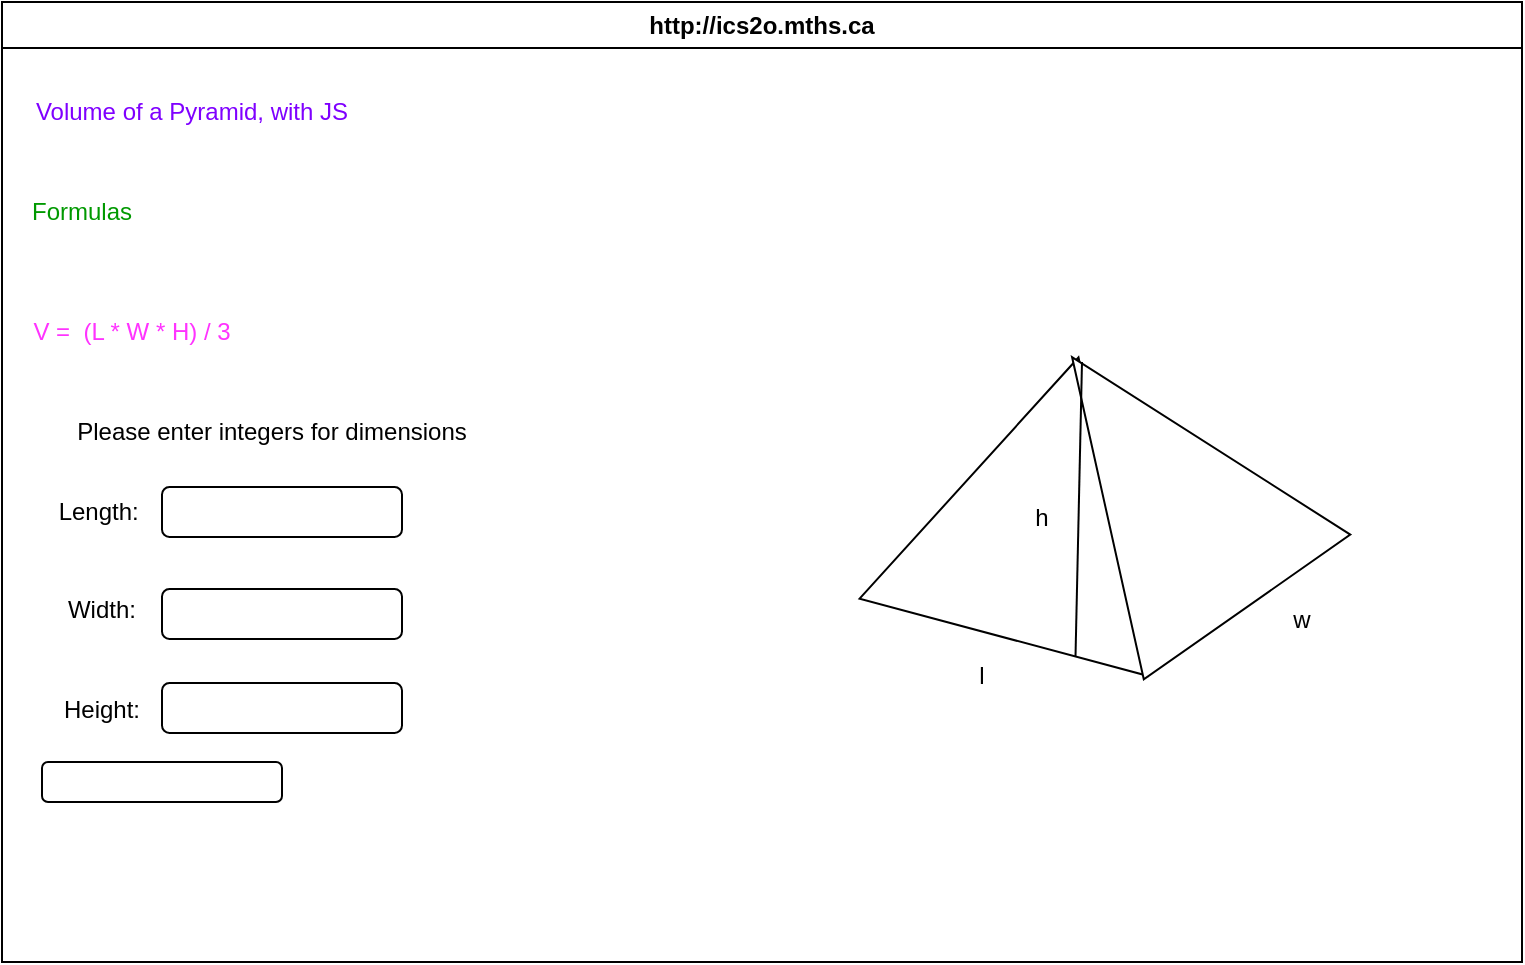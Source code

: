 <mxfile>
    <diagram id="HIP3nbAZw_EuaXWnEj3U" name="Page-1">
        <mxGraphModel dx="1086" dy="658" grid="1" gridSize="10" guides="1" tooltips="1" connect="1" arrows="1" fold="1" page="1" pageScale="1" pageWidth="850" pageHeight="1100" math="0" shadow="0">
            <root>
                <mxCell id="0"/>
                <mxCell id="1" parent="0"/>
                <mxCell id="7" value="http://ics2o.mths.ca" style="swimlane;whiteSpace=wrap;html=1;" parent="1" vertex="1">
                    <mxGeometry x="40" y="40" width="760" height="480" as="geometry"/>
                </mxCell>
                <mxCell id="8" value="&lt;font color=&quot;#7f00ff&quot;&gt;Volume of a Pyramid, with JS&lt;/font&gt;" style="text;html=1;strokeColor=none;fillColor=none;align=center;verticalAlign=middle;whiteSpace=wrap;rounded=0;" parent="7" vertex="1">
                    <mxGeometry x="10" y="40" width="170" height="30" as="geometry"/>
                </mxCell>
                <mxCell id="9" value="&lt;font color=&quot;#009900&quot;&gt;Formulas&lt;/font&gt;" style="text;html=1;strokeColor=none;fillColor=none;align=center;verticalAlign=middle;whiteSpace=wrap;rounded=0;fontColor=#7F00FF;" parent="7" vertex="1">
                    <mxGeometry x="10" y="90" width="60" height="30" as="geometry"/>
                </mxCell>
                <mxCell id="10" value="&lt;font color=&quot;#ff33ff&quot;&gt;V =&amp;nbsp; (L * W * H) / 3&lt;/font&gt;" style="text;html=1;strokeColor=none;fillColor=none;align=center;verticalAlign=middle;whiteSpace=wrap;rounded=0;fontColor=#009900;" parent="7" vertex="1">
                    <mxGeometry x="10" y="150" width="110" height="30" as="geometry"/>
                </mxCell>
                <mxCell id="12" value="&lt;font color=&quot;#000000&quot;&gt;Please enter integers for dimensions&lt;/font&gt;" style="text;html=1;align=center;verticalAlign=middle;whiteSpace=wrap;rounded=0;" parent="7" vertex="1">
                    <mxGeometry x="10" y="200" width="250" height="30" as="geometry"/>
                </mxCell>
                <mxCell id="13" value="Length:&amp;nbsp;" style="text;html=1;strokeColor=none;fillColor=none;align=center;verticalAlign=middle;whiteSpace=wrap;rounded=0;fontColor=#000000;" parent="7" vertex="1">
                    <mxGeometry x="20" y="240" width="60" height="30" as="geometry"/>
                </mxCell>
                <mxCell id="17" value="" style="rounded=1;whiteSpace=wrap;html=1;fontColor=#000000;" parent="7" vertex="1">
                    <mxGeometry x="80" y="242.5" width="120" height="25" as="geometry"/>
                </mxCell>
                <mxCell id="20" value="&lt;font color=&quot;#ffffff&quot;&gt;Calculate&lt;/font&gt;" style="rounded=1;whiteSpace=wrap;html=1;fontColor=#000000;" parent="7" vertex="1">
                    <mxGeometry x="20" y="380" width="120" height="20" as="geometry"/>
                </mxCell>
                <mxCell id="21" value="Volume is:_____ mm&lt;a style=&quot;color: var(--JKqx2); text-decoration-line: none; -webkit-tap-highlight-color: rgba(255, 255, 255, 0.1); outline: 0px; font-family: arial, sans-serif; font-size: small; text-align: left;&quot; data-ved=&quot;2ahUKEwi7sqeb0qaFAxVt8MkDHTL9AjEQFnoECA8QAw&quot; href=&quot;https://www.compart.com/en/unicode/U+00B3&quot;&gt;&lt;h3 style=&quot;font-weight: 400; margin: 18px 0px 0px; padding: 5px 0px 0px; font-size: 20px; line-height: 1.3; display: inline-block;&quot; class=&quot;LC20lb MBeuO DKV0Md&quot;&gt;³&lt;/h3&gt;&lt;/a&gt;" style="text;html=1;strokeColor=none;fillColor=none;align=center;verticalAlign=middle;whiteSpace=wrap;rounded=0;fontColor=#FFFFFF;" parent="7" vertex="1">
                    <mxGeometry x="10" y="410" width="150" height="30" as="geometry"/>
                </mxCell>
                <mxCell id="23" value="" style="triangle;whiteSpace=wrap;html=1;fontColor=#FFFFFF;rotation=-75;" parent="7" vertex="1">
                    <mxGeometry x="447.1" y="173.18" width="144.82" height="149" as="geometry"/>
                </mxCell>
                <mxCell id="24" value="" style="triangle;whiteSpace=wrap;html=1;fontColor=#FFFFFF;rotation=-125;" parent="7" vertex="1">
                    <mxGeometry x="502.52" y="176.97" width="152.52" height="126.06" as="geometry"/>
                </mxCell>
                <mxCell id="26" value="" style="endArrow=none;html=1;fontColor=#FFFFFF;exitX=0;exitY=0.75;exitDx=0;exitDy=0;" parent="7" source="23" edge="1">
                    <mxGeometry width="50" height="50" relative="1" as="geometry">
                        <mxPoint x="540" y="310" as="sourcePoint"/>
                        <mxPoint x="540" y="180" as="targetPoint"/>
                    </mxGeometry>
                </mxCell>
                <mxCell id="27" value="&lt;font color=&quot;#000000&quot;&gt;h&lt;/font&gt;" style="text;html=1;strokeColor=none;fillColor=none;align=center;verticalAlign=middle;whiteSpace=wrap;rounded=0;fontColor=#FFFFFF;" parent="7" vertex="1">
                    <mxGeometry x="490" y="243" width="60" height="30" as="geometry"/>
                </mxCell>
                <mxCell id="28" value="&lt;font style=&quot;background-color: rgb(255, 255, 255);&quot; color=&quot;#000000&quot;&gt;l&lt;/font&gt;" style="text;html=1;strokeColor=none;fillColor=none;align=center;verticalAlign=middle;whiteSpace=wrap;rounded=0;fontColor=#FFFFFF;" parent="7" vertex="1">
                    <mxGeometry x="460" y="322" width="60" height="30" as="geometry"/>
                </mxCell>
                <mxCell id="29" value="&lt;font style=&quot;background-color: rgb(255, 255, 255);&quot; color=&quot;#000000&quot;&gt;w&lt;/font&gt;" style="text;html=1;strokeColor=none;fillColor=none;align=center;verticalAlign=middle;whiteSpace=wrap;rounded=0;fontColor=#FFFFFF;" parent="7" vertex="1">
                    <mxGeometry x="620" y="294" width="60" height="30" as="geometry"/>
                </mxCell>
                <mxCell id="30" value="mm&lt;a style=&quot;color: var(--JKqx2); text-decoration-line: none; -webkit-tap-highlight-color: rgba(255, 255, 255, 0.1); outline: 0px; font-family: arial, sans-serif; font-size: small; text-align: left;&quot; data-ved=&quot;2ahUKEwi7sqeb0qaFAxVt8MkDHTL9AjEQFnoECA8QAw&quot; href=&quot;https://www.compart.com/en/unicode/U+00B3&quot;&gt;&lt;h3 style=&quot;font-weight: 400; margin: 18px 0px 0px; padding: 5px 0px 0px; font-size: 20px; line-height: 1.3; display: inline-block;&quot; class=&quot;LC20lb MBeuO DKV0Md&quot;&gt;³&lt;/h3&gt;&lt;/a&gt;" style="text;html=1;strokeColor=none;fillColor=none;align=center;verticalAlign=middle;whiteSpace=wrap;rounded=0;labelBackgroundColor=none;fontColor=#FFFFFF;" parent="7" vertex="1">
                    <mxGeometry x="200" y="227" width="60" height="30" as="geometry"/>
                </mxCell>
                <mxCell id="14" value="Width:" style="text;html=1;strokeColor=none;fillColor=none;align=center;verticalAlign=middle;whiteSpace=wrap;rounded=0;fontColor=#000000;" parent="1" vertex="1">
                    <mxGeometry x="60" y="329" width="60" height="30" as="geometry"/>
                </mxCell>
                <mxCell id="15" value="Height:" style="text;html=1;strokeColor=none;fillColor=none;align=center;verticalAlign=middle;whiteSpace=wrap;rounded=0;fontColor=#000000;" parent="1" vertex="1">
                    <mxGeometry x="60" y="379" width="60" height="30" as="geometry"/>
                </mxCell>
                <mxCell id="18" value="" style="rounded=1;whiteSpace=wrap;html=1;fontColor=#000000;" parent="1" vertex="1">
                    <mxGeometry x="120" y="333.5" width="120" height="25" as="geometry"/>
                </mxCell>
                <mxCell id="19" value="" style="rounded=1;whiteSpace=wrap;html=1;fontColor=#000000;" parent="1" vertex="1">
                    <mxGeometry x="120" y="380.5" width="120" height="25" as="geometry"/>
                </mxCell>
                <mxCell id="31" value="mm&lt;a href=&quot;https://www.compart.com/en/unicode/U+00B3&quot; data-ved=&quot;2ahUKEwi7sqeb0qaFAxVt8MkDHTL9AjEQFnoECA8QAw&quot; style=&quot;color: var(--JKqx2); text-decoration-line: none; -webkit-tap-highlight-color: rgba(255, 255, 255, 0.1); outline: 0px; font-family: arial, sans-serif; font-size: small; text-align: left;&quot;&gt;&lt;h3 class=&quot;LC20lb MBeuO DKV0Md&quot; style=&quot;font-weight: 400; margin: 18px 0px 0px; padding: 5px 0px 0px; font-size: 20px; line-height: 1.3; display: inline-block;&quot;&gt;³&lt;/h3&gt;&lt;/a&gt;" style="text;html=1;strokeColor=none;fillColor=none;align=center;verticalAlign=middle;whiteSpace=wrap;rounded=0;labelBackgroundColor=none;fontColor=#FFFFFF;" parent="1" vertex="1">
                    <mxGeometry x="240" y="317" width="60" height="30" as="geometry"/>
                </mxCell>
                <mxCell id="32" value="mm&lt;a href=&quot;https://www.compart.com/en/unicode/U+00B3&quot; data-ved=&quot;2ahUKEwi7sqeb0qaFAxVt8MkDHTL9AjEQFnoECA8QAw&quot; style=&quot;color: var(--JKqx2); text-decoration-line: none; -webkit-tap-highlight-color: rgba(255, 255, 255, 0.1); outline: 0px; font-family: arial, sans-serif; font-size: small; text-align: left;&quot;&gt;&lt;h3 class=&quot;LC20lb MBeuO DKV0Md&quot; style=&quot;font-weight: 400; margin: 18px 0px 0px; padding: 5px 0px 0px; font-size: 20px; line-height: 1.3; display: inline-block;&quot;&gt;³&lt;/h3&gt;&lt;/a&gt;" style="text;html=1;strokeColor=none;fillColor=none;align=center;verticalAlign=middle;whiteSpace=wrap;rounded=0;labelBackgroundColor=none;fontColor=#FFFFFF;" parent="1" vertex="1">
                    <mxGeometry x="239" y="363" width="60" height="30" as="geometry"/>
                </mxCell>
            </root>
        </mxGraphModel>
    </diagram>
</mxfile>